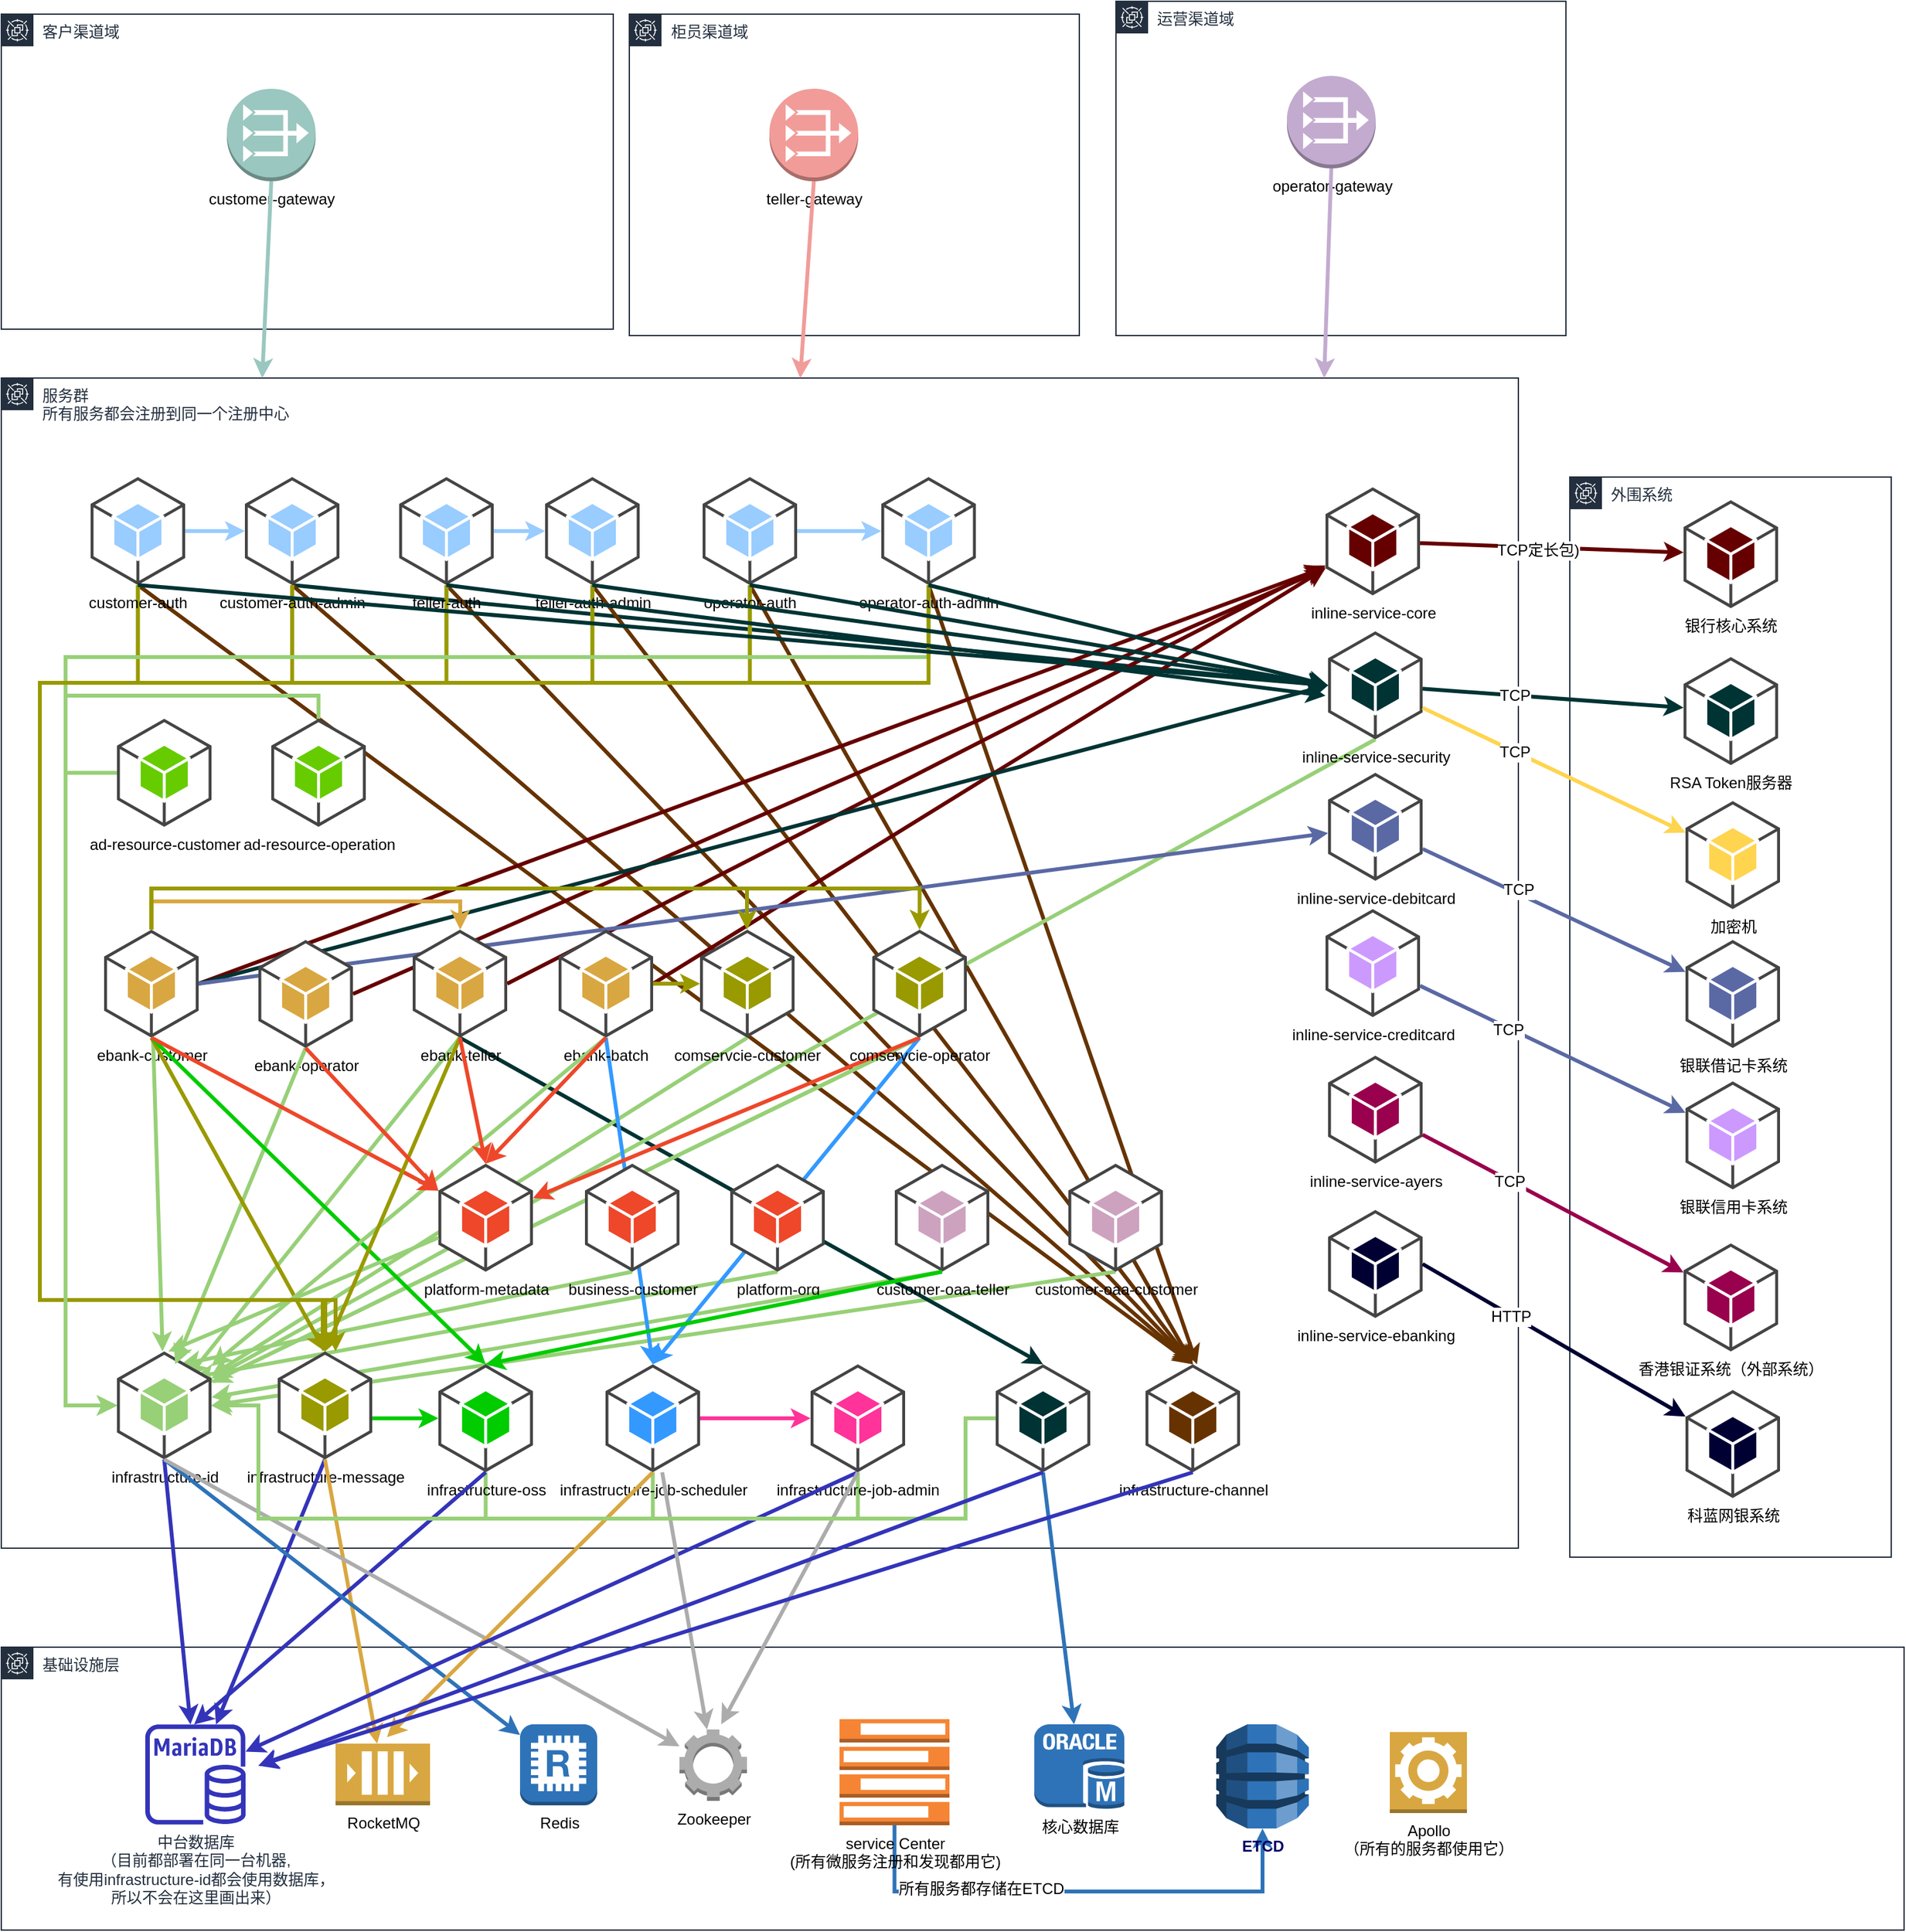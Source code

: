 <mxfile pages="1" version="11.2.8" type="github"><diagram id="AqmJEECFZTf4np2th6qj" name="第 1 页"><mxGraphModel dx="1394" dy="809" grid="1" gridSize="10" guides="1" tooltips="1" connect="1" arrows="1" fold="1" page="1" pageScale="1" pageWidth="2339" pageHeight="3300" math="0" shadow="0"><root><mxCell id="0"/><mxCell id="1" parent="0"/><mxCell id="bj_fJv5KiG18jCNTUg45-2" value="&lt;div&gt;服务群&lt;/div&gt;&lt;div&gt;所有服务都会注册到同一个注册中心&lt;br&gt;&lt;/div&gt;" style="outlineConnect=0;gradientColor=none;html=1;whiteSpace=wrap;fontSize=12;fontStyle=0;shape=mxgraph.aws4.group;grIcon=mxgraph.aws4.group_spot_fleet;strokeColor=#232F3E;fillColor=none;verticalAlign=top;align=left;spacingLeft=30;fontColor=#232F3E;dashed=0;" parent="1" vertex="1"><mxGeometry x="100" y="413" width="1180" height="910" as="geometry"/></mxCell><mxCell id="1_YBlU7ADoqOjdBOIchS-110" value="" style="endArrow=classic;html=1;strokeColor=#003333;strokeWidth=3;exitX=0.5;exitY=1;exitDx=0;exitDy=0;exitPerimeter=0;entryX=0;entryY=0.5;entryDx=0;entryDy=0;entryPerimeter=0;" edge="1" parent="1" source="1_YBlU7ADoqOjdBOIchS-53" target="bj_fJv5KiG18jCNTUg45-23"><mxGeometry width="50" height="50" relative="1" as="geometry"><mxPoint x="370" y="660" as="sourcePoint"/><mxPoint x="420" y="610" as="targetPoint"/></mxGeometry></mxCell><mxCell id="1_YBlU7ADoqOjdBOIchS-105" value="" style="endArrow=classic;html=1;strokeColor=#663300;strokeWidth=3;exitX=0.5;exitY=1;exitDx=0;exitDy=0;exitPerimeter=0;" edge="1" parent="1" source="1_YBlU7ADoqOjdBOIchS-59"><mxGeometry width="50" height="50" relative="1" as="geometry"><mxPoint x="702.75" y="634" as="sourcePoint"/><mxPoint x="1030" y="1180" as="targetPoint"/></mxGeometry></mxCell><mxCell id="1_YBlU7ADoqOjdBOIchS-104" value="" style="endArrow=classic;html=1;strokeColor=#663300;strokeWidth=3;entryX=0.5;entryY=0;entryDx=0;entryDy=0;entryPerimeter=0;exitX=0.5;exitY=1;exitDx=0;exitDy=0;exitPerimeter=0;" edge="1" parent="1" source="1_YBlU7ADoqOjdBOIchS-56" target="bj_fJv5KiG18jCNTUg45-102"><mxGeometry width="50" height="50" relative="1" as="geometry"><mxPoint x="580.25" y="634" as="sourcePoint"/><mxPoint x="1036.75" y="1190" as="targetPoint"/></mxGeometry></mxCell><mxCell id="1_YBlU7ADoqOjdBOIchS-103" value="" style="endArrow=classic;html=1;strokeColor=#663300;strokeWidth=3;entryX=0.5;entryY=0;entryDx=0;entryDy=0;entryPerimeter=0;exitX=0.5;exitY=1;exitDx=0;exitDy=0;exitPerimeter=0;" edge="1" parent="1" source="1_YBlU7ADoqOjdBOIchS-55" target="bj_fJv5KiG18jCNTUg45-102"><mxGeometry width="50" height="50" relative="1" as="geometry"><mxPoint x="466.75" y="634" as="sourcePoint"/><mxPoint x="1036.75" y="1190" as="targetPoint"/></mxGeometry></mxCell><mxCell id="1_YBlU7ADoqOjdBOIchS-102" value="" style="endArrow=classic;html=1;strokeColor=#663300;strokeWidth=3;entryX=0.5;entryY=0;entryDx=0;entryDy=0;entryPerimeter=0;exitX=0.5;exitY=1;exitDx=0;exitDy=0;exitPerimeter=0;" edge="1" parent="1" source="1_YBlU7ADoqOjdBOIchS-54" target="bj_fJv5KiG18jCNTUg45-102"><mxGeometry width="50" height="50" relative="1" as="geometry"><mxPoint x="346.75" y="634" as="sourcePoint"/><mxPoint x="1036.75" y="1190" as="targetPoint"/></mxGeometry></mxCell><mxCell id="1_YBlU7ADoqOjdBOIchS-101" value="" style="endArrow=classic;html=1;strokeColor=#663300;strokeWidth=3;exitX=0.5;exitY=1;exitDx=0;exitDy=0;exitPerimeter=0;entryX=0.5;entryY=0;entryDx=0;entryDy=0;entryPerimeter=0;" edge="1" parent="1" source="1_YBlU7ADoqOjdBOIchS-53" target="bj_fJv5KiG18jCNTUg45-102"><mxGeometry width="50" height="50" relative="1" as="geometry"><mxPoint x="226.75" y="634" as="sourcePoint"/><mxPoint x="1036.75" y="1190" as="targetPoint"/></mxGeometry></mxCell><mxCell id="1_YBlU7ADoqOjdBOIchS-100" value="" style="endArrow=classic;html=1;strokeColor=#663300;strokeWidth=3;exitX=0.5;exitY=1;exitDx=0;exitDy=0;exitPerimeter=0;entryX=0.5;entryY=0;entryDx=0;entryDy=0;entryPerimeter=0;" edge="1" parent="1" source="1_YBlU7ADoqOjdBOIchS-52" target="bj_fJv5KiG18jCNTUg45-102"><mxGeometry width="50" height="50" relative="1" as="geometry"><mxPoint x="260" y="700" as="sourcePoint"/><mxPoint x="310" y="650" as="targetPoint"/></mxGeometry></mxCell><mxCell id="1_YBlU7ADoqOjdBOIchS-84" value="" style="endArrow=classic;html=1;strokeColor=#97D077;strokeWidth=3;exitX=0.5;exitY=1;exitDx=0;exitDy=0;exitPerimeter=0;entryX=1;entryY=0.5;entryDx=0;entryDy=0;entryPerimeter=0;" edge="1" parent="1" source="1_YBlU7ADoqOjdBOIchS-22" target="bj_fJv5KiG18jCNTUg45-7"><mxGeometry width="50" height="50" relative="1" as="geometry"><mxPoint x="841.75" y="1118" as="sourcePoint"/><mxPoint x="273.5" y="1215.683" as="targetPoint"/></mxGeometry></mxCell><mxCell id="1_YBlU7ADoqOjdBOIchS-41" value="" style="endArrow=classic;html=1;strokeColor=#97D077;strokeWidth=3;exitX=0.5;exitY=1;exitDx=0;exitDy=0;exitPerimeter=0;" edge="1" parent="1" source="1_YBlU7ADoqOjdBOIchS-20" target="bj_fJv5KiG18jCNTUg45-7"><mxGeometry width="50" height="50" relative="1" as="geometry"><mxPoint x="383.75" y="774" as="sourcePoint"/><mxPoint x="486.75" y="1034" as="targetPoint"/></mxGeometry></mxCell><mxCell id="1_YBlU7ADoqOjdBOIchS-66" value="" style="endArrow=classic;html=1;strokeColor=#660000;strokeWidth=3;exitX=1;exitY=0.5;exitDx=0;exitDy=0;exitPerimeter=0;" edge="1" parent="1" source="bj_fJv5KiG18jCNTUg45-56"><mxGeometry width="50" height="50" relative="1" as="geometry"><mxPoint x="263.5" y="894" as="sourcePoint"/><mxPoint x="1130" y="560" as="targetPoint"/></mxGeometry></mxCell><mxCell id="1_YBlU7ADoqOjdBOIchS-79" value="" style="endArrow=classic;html=1;strokeColor=#660000;strokeWidth=3;exitX=1;exitY=0.5;exitDx=0;exitDy=0;exitPerimeter=0;entryX=0;entryY=0.75;entryDx=0;entryDy=0;entryPerimeter=0;" edge="1" parent="1" source="bj_fJv5KiG18jCNTUg45-65" target="bj_fJv5KiG18jCNTUg45-22"><mxGeometry width="50" height="50" relative="1" as="geometry"><mxPoint x="503.5" y="894" as="sourcePoint"/><mxPoint x="1140" y="568.778" as="targetPoint"/></mxGeometry></mxCell><mxCell id="1_YBlU7ADoqOjdBOIchS-78" value="" style="endArrow=classic;html=1;strokeColor=#003333;strokeWidth=3;exitX=0.5;exitY=1;exitDx=0;exitDy=0;exitPerimeter=0;entryX=0.5;entryY=0;entryDx=0;entryDy=0;entryPerimeter=0;" edge="1" parent="1" source="bj_fJv5KiG18jCNTUg45-64" target="bj_fJv5KiG18jCNTUg45-96"><mxGeometry width="50" height="50" relative="1" as="geometry"><mxPoint x="466.75" y="936" as="sourcePoint"/><mxPoint x="486.75" y="1034" as="targetPoint"/></mxGeometry></mxCell><mxCell id="1_YBlU7ADoqOjdBOIchS-76" value="" style="endArrow=classic;html=1;strokeColor=#660000;strokeWidth=3;exitX=1;exitY=0.5;exitDx=0;exitDy=0;exitPerimeter=0;entryX=0;entryY=0.75;entryDx=0;entryDy=0;entryPerimeter=0;" edge="1" parent="1" source="bj_fJv5KiG18jCNTUg45-63" target="bj_fJv5KiG18jCNTUg45-22"><mxGeometry width="50" height="50" relative="1" as="geometry"><mxPoint x="263.5" y="880.962" as="sourcePoint"/><mxPoint x="1140" y="570" as="targetPoint"/></mxGeometry></mxCell><mxCell id="1_YBlU7ADoqOjdBOIchS-73" value="" style="endArrow=classic;html=1;strokeColor=#660000;strokeWidth=3;exitX=1;exitY=0.5;exitDx=0;exitDy=0;exitPerimeter=0;" edge="1" parent="1" source="bj_fJv5KiG18jCNTUg45-64" target="bj_fJv5KiG18jCNTUg45-22"><mxGeometry width="50" height="50" relative="1" as="geometry"><mxPoint x="263.5" y="880.157" as="sourcePoint"/><mxPoint x="1140" y="550" as="targetPoint"/></mxGeometry></mxCell><mxCell id="1_YBlU7ADoqOjdBOIchS-71" value="" style="endArrow=classic;html=1;strokeColor=#003333;strokeWidth=3;exitX=1;exitY=0.5;exitDx=0;exitDy=0;exitPerimeter=0;entryX=0;entryY=0.5;entryDx=0;entryDy=0;entryPerimeter=0;" edge="1" parent="1" source="bj_fJv5KiG18jCNTUg45-56" target="bj_fJv5KiG18jCNTUg45-23"><mxGeometry width="50" height="50" relative="1" as="geometry"><mxPoint x="263.5" y="894" as="sourcePoint"/><mxPoint x="1142" y="776.899" as="targetPoint"/></mxGeometry></mxCell><mxCell id="1_YBlU7ADoqOjdBOIchS-68" value="" style="endArrow=classic;html=1;strokeColor=#97D077;strokeWidth=3;entryX=1;entryY=0.25;entryDx=0;entryDy=0;entryPerimeter=0;exitX=0.5;exitY=1;exitDx=0;exitDy=0;exitPerimeter=0;" edge="1" parent="1" source="bj_fJv5KiG18jCNTUg45-23" target="bj_fJv5KiG18jCNTUg45-7"><mxGeometry width="50" height="50" relative="1" as="geometry"><mxPoint x="1132" y="673.847" as="sourcePoint"/><mxPoint x="263.5" y="1190.153" as="targetPoint"/></mxGeometry></mxCell><mxCell id="1_YBlU7ADoqOjdBOIchS-9" value="" style="endArrow=classic;html=1;strokeColor=#97D077;strokeWidth=3;fillColor=#3333FF;exitX=0.5;exitY=1;exitDx=0;exitDy=0;exitPerimeter=0;" edge="1" parent="1" source="bj_fJv5KiG18jCNTUg45-110"><mxGeometry width="50" height="50" relative="1" as="geometry"><mxPoint x="680.25" y="1118" as="sourcePoint"/><mxPoint x="250" y="1190" as="targetPoint"/></mxGeometry></mxCell><mxCell id="bj_fJv5KiG18jCNTUg45-97" value="" style="endArrow=classic;html=1;strokeColor=#97D077;strokeWidth=3;fillColor=#3333FF;exitX=0.5;exitY=1;exitDx=0;exitDy=0;exitPerimeter=0;" parent="1" source="bj_fJv5KiG18jCNTUg45-92" edge="1"><mxGeometry width="50" height="50" relative="1" as="geometry"><mxPoint x="513.5" y="1088.319" as="sourcePoint"/><mxPoint x="240" y="1180" as="targetPoint"/></mxGeometry></mxCell><mxCell id="1_YBlU7ADoqOjdBOIchS-48" value="" style="endArrow=classic;html=1;strokeColor=#5A69A4;strokeWidth=3;exitX=1;exitY=0.5;exitDx=0;exitDy=0;exitPerimeter=0;" edge="1" parent="1" source="bj_fJv5KiG18jCNTUg45-56" target="bj_fJv5KiG18jCNTUg45-111"><mxGeometry width="50" height="50" relative="1" as="geometry"><mxPoint x="230" y="890" as="sourcePoint"/><mxPoint x="280" y="840" as="targetPoint"/></mxGeometry></mxCell><mxCell id="1_YBlU7ADoqOjdBOIchS-45" value="" style="endArrow=classic;html=1;strokeColor=#97D077;strokeWidth=3;exitX=0.5;exitY=1;exitDx=0;exitDy=0;exitPerimeter=0;" edge="1" parent="1" source="1_YBlU7ADoqOjdBOIchS-2" target="bj_fJv5KiG18jCNTUg45-7"><mxGeometry width="50" height="50" relative="1" as="geometry"><mxPoint x="1000" y="760" as="sourcePoint"/><mxPoint x="1050" y="710" as="targetPoint"/></mxGeometry></mxCell><mxCell id="1_YBlU7ADoqOjdBOIchS-43" value="" style="endArrow=classic;html=1;strokeColor=#97D077;strokeWidth=3;exitX=0.5;exitY=1;exitDx=0;exitDy=0;exitPerimeter=0;" edge="1" parent="1" source="1_YBlU7ADoqOjdBOIchS-2" target="bj_fJv5KiG18jCNTUg45-7"><mxGeometry width="50" height="50" relative="1" as="geometry"><mxPoint x="810" y="1060" as="sourcePoint"/><mxPoint x="860" y="1010" as="targetPoint"/></mxGeometry></mxCell><mxCell id="1_YBlU7ADoqOjdBOIchS-42" value="" style="endArrow=classic;html=1;strokeColor=#97D077;strokeWidth=3;exitX=0.5;exitY=1;exitDx=0;exitDy=0;exitPerimeter=0;" edge="1" parent="1" source="1_YBlU7ADoqOjdBOIchS-1" target="bj_fJv5KiG18jCNTUg45-7"><mxGeometry width="50" height="50" relative="1" as="geometry"><mxPoint x="690" y="1030" as="sourcePoint"/><mxPoint x="740" y="980" as="targetPoint"/></mxGeometry></mxCell><mxCell id="1_YBlU7ADoqOjdBOIchS-3" value="" style="endArrow=classic;html=1;strokeWidth=3;strokeColor=#3399FF;exitX=0.5;exitY=1;exitDx=0;exitDy=0;exitPerimeter=0;entryX=0.5;entryY=0;entryDx=0;entryDy=0;entryPerimeter=0;" edge="1" parent="1" source="1_YBlU7ADoqOjdBOIchS-2" target="bj_fJv5KiG18jCNTUg45-10"><mxGeometry width="50" height="50" relative="1" as="geometry"><mxPoint x="670" y="980" as="sourcePoint"/><mxPoint x="650" y="1180" as="targetPoint"/></mxGeometry></mxCell><mxCell id="bj_fJv5KiG18jCNTUg45-85" value="" style="endArrow=classic;html=1;strokeColor=#3399FF;strokeWidth=3;fillColor=#3333FF;exitX=0.5;exitY=1;exitDx=0;exitDy=0;exitPerimeter=0;entryX=0.5;entryY=0;entryDx=0;entryDy=0;entryPerimeter=0;" parent="1" source="bj_fJv5KiG18jCNTUg45-65" target="bj_fJv5KiG18jCNTUg45-10" edge="1"><mxGeometry width="50" height="50" relative="1" as="geometry"><mxPoint x="690" y="1080" as="sourcePoint"/><mxPoint x="700.805" y="1420" as="targetPoint"/></mxGeometry></mxCell><mxCell id="bj_fJv5KiG18jCNTUg45-79" value="运营渠道域" style="outlineConnect=0;gradientColor=none;html=1;whiteSpace=wrap;fontSize=12;fontStyle=0;shape=mxgraph.aws4.group;grIcon=mxgraph.aws4.group_spot_fleet;strokeColor=#232F3E;fillColor=none;verticalAlign=top;align=left;spacingLeft=30;fontColor=#232F3E;dashed=0;" parent="1" vertex="1"><mxGeometry x="967" y="120" width="350" height="260" as="geometry"/></mxCell><mxCell id="bj_fJv5KiG18jCNTUg45-78" value="柜员渠道域" style="outlineConnect=0;gradientColor=none;html=1;whiteSpace=wrap;fontSize=12;fontStyle=0;shape=mxgraph.aws4.group;grIcon=mxgraph.aws4.group_spot_fleet;strokeColor=#232F3E;fillColor=none;verticalAlign=top;align=left;spacingLeft=30;fontColor=#232F3E;dashed=0;" parent="1" vertex="1"><mxGeometry x="588.5" y="130" width="350" height="250" as="geometry"/></mxCell><mxCell id="bj_fJv5KiG18jCNTUg45-76" value="客户渠道域" style="outlineConnect=0;gradientColor=none;html=1;whiteSpace=wrap;fontSize=12;fontStyle=0;shape=mxgraph.aws4.group;grIcon=mxgraph.aws4.group_spot_fleet;strokeColor=#232F3E;fillColor=none;verticalAlign=top;align=left;spacingLeft=30;fontColor=#232F3E;dashed=0;" parent="1" vertex="1"><mxGeometry x="100" y="130" width="476" height="245" as="geometry"/></mxCell><mxCell id="bj_fJv5KiG18jCNTUg45-73" value="" style="endArrow=classic;html=1;strokeColor=#97D077;strokeWidth=3;fillColor=#3333FF;exitX=0.5;exitY=1;exitDx=0;exitDy=0;exitPerimeter=0;" parent="1" source="bj_fJv5KiG18jCNTUg45-64" edge="1"><mxGeometry width="50" height="50" relative="1" as="geometry"><mxPoint x="238.219" y="988" as="sourcePoint"/><mxPoint x="245.281" y="1190" as="targetPoint"/></mxGeometry></mxCell><mxCell id="bj_fJv5KiG18jCNTUg45-4" value="基础设施层" style="outlineConnect=0;gradientColor=none;html=1;whiteSpace=wrap;fontSize=12;fontStyle=0;shape=mxgraph.aws4.group;grIcon=mxgraph.aws4.group_spot_fleet;strokeColor=#232F3E;fillColor=none;verticalAlign=top;align=left;spacingLeft=30;fontColor=#232F3E;dashed=0;" parent="1" vertex="1"><mxGeometry x="100" y="1400" width="1480" height="220" as="geometry"/></mxCell><mxCell id="bj_fJv5KiG18jCNTUg45-6" value="&lt;div&gt;中台数据库&lt;/div&gt;&lt;div&gt;（目前都部署在同一台机器,&lt;/div&gt;&lt;div&gt;有使用infrastructure-id都会使用数据库，&lt;/div&gt;&lt;div&gt;所以不会在这里画出来）&lt;br&gt;&lt;/div&gt;" style="outlineConnect=0;fontColor=#232F3E;gradientColor=none;fillColor=#3334B9;strokeColor=none;dashed=0;verticalLabelPosition=bottom;verticalAlign=top;align=center;html=1;fontSize=12;fontStyle=0;aspect=fixed;pointerEvents=1;shape=mxgraph.aws4.rds_mariadb_instance;" parent="1" vertex="1"><mxGeometry x="212" y="1460" width="78" height="78" as="geometry"/></mxCell><mxCell id="bj_fJv5KiG18jCNTUg45-7" value="infrastructure-id" style="outlineConnect=0;dashed=0;verticalLabelPosition=bottom;verticalAlign=top;align=center;html=1;shape=mxgraph.aws3.android;fillColor=#97D077;gradientColor=none;strokeColor=#CCE5FF;" parent="1" vertex="1"><mxGeometry x="190" y="1170" width="73.5" height="84" as="geometry"/></mxCell><mxCell id="bj_fJv5KiG18jCNTUg45-87" style="edgeStyle=orthogonalEdgeStyle;rounded=0;orthogonalLoop=1;jettySize=auto;html=1;entryX=0;entryY=0.5;entryDx=0;entryDy=0;entryPerimeter=0;strokeColor=#00CC00;strokeWidth=3;fillColor=#3333FF;" parent="1" source="bj_fJv5KiG18jCNTUg45-8" target="bj_fJv5KiG18jCNTUg45-9" edge="1"><mxGeometry relative="1" as="geometry"><Array as="points"><mxPoint x="400" y="1222"/><mxPoint x="400" y="1222"/></Array></mxGeometry></mxCell><mxCell id="bj_fJv5KiG18jCNTUg45-8" value="infrastructure-message" style="outlineConnect=0;dashed=0;verticalLabelPosition=bottom;verticalAlign=top;align=center;html=1;shape=mxgraph.aws3.android;fillColor=#999900;gradientColor=none;strokeColor=#CCE5FF;" parent="1" vertex="1"><mxGeometry x="315" y="1170" width="73.5" height="84" as="geometry"/></mxCell><mxCell id="bj_fJv5KiG18jCNTUg45-88" style="edgeStyle=orthogonalEdgeStyle;rounded=0;orthogonalLoop=1;jettySize=auto;html=1;strokeColor=#97D077;strokeWidth=3;fillColor=#3333FF;" parent="1" source="bj_fJv5KiG18jCNTUg45-9" target="bj_fJv5KiG18jCNTUg45-7" edge="1"><mxGeometry relative="1" as="geometry"><Array as="points"><mxPoint x="477" y="1300"/><mxPoint x="300" y="1300"/><mxPoint x="300" y="1212"/></Array></mxGeometry></mxCell><mxCell id="bj_fJv5KiG18jCNTUg45-9" value="infrastructure-oss" style="outlineConnect=0;dashed=0;verticalLabelPosition=bottom;verticalAlign=top;align=center;html=1;shape=mxgraph.aws3.android;fillColor=#00CC00;gradientColor=none;strokeColor=#CCE5FF;" parent="1" vertex="1"><mxGeometry x="440" y="1180" width="73.5" height="84" as="geometry"/></mxCell><mxCell id="bj_fJv5KiG18jCNTUg45-93" style="edgeStyle=orthogonalEdgeStyle;rounded=0;orthogonalLoop=1;jettySize=auto;html=1;strokeColor=#97D077;strokeWidth=3;fillColor=#3333FF;exitX=0.5;exitY=1;exitDx=0;exitDy=0;exitPerimeter=0;" parent="1" source="bj_fJv5KiG18jCNTUg45-10" target="bj_fJv5KiG18jCNTUg45-7" edge="1"><mxGeometry relative="1" as="geometry"><Array as="points"><mxPoint x="607" y="1300"/><mxPoint x="300" y="1300"/><mxPoint x="300" y="1212"/></Array></mxGeometry></mxCell><mxCell id="bj_fJv5KiG18jCNTUg45-95" style="edgeStyle=orthogonalEdgeStyle;rounded=0;orthogonalLoop=1;jettySize=auto;html=1;strokeColor=#FF3399;strokeWidth=3;fillColor=#3333FF;" parent="1" source="bj_fJv5KiG18jCNTUg45-10" target="bj_fJv5KiG18jCNTUg45-12" edge="1"><mxGeometry relative="1" as="geometry"/></mxCell><mxCell id="bj_fJv5KiG18jCNTUg45-10" value="infrastructure-job-scheduler" style="outlineConnect=0;dashed=0;verticalLabelPosition=bottom;verticalAlign=top;align=center;html=1;shape=mxgraph.aws3.android;fillColor=#3399FF;gradientColor=none;strokeColor=#CCE5FF;" parent="1" vertex="1"><mxGeometry x="570" y="1180" width="73.5" height="84" as="geometry"/></mxCell><mxCell id="bj_fJv5KiG18jCNTUg45-94" style="edgeStyle=orthogonalEdgeStyle;rounded=0;orthogonalLoop=1;jettySize=auto;html=1;strokeColor=#97D077;strokeWidth=3;fillColor=#3333FF;" parent="1" source="bj_fJv5KiG18jCNTUg45-12" target="bj_fJv5KiG18jCNTUg45-7" edge="1"><mxGeometry relative="1" as="geometry"><Array as="points"><mxPoint x="766" y="1300"/><mxPoint x="300" y="1300"/><mxPoint x="300" y="1212"/></Array></mxGeometry></mxCell><mxCell id="bj_fJv5KiG18jCNTUg45-12" value="infrastructure-job-admin" style="outlineConnect=0;dashed=0;verticalLabelPosition=bottom;verticalAlign=top;align=center;html=1;shape=mxgraph.aws3.android;fillColor=#FF3399;gradientColor=none;strokeColor=#CCE5FF;" parent="1" vertex="1"><mxGeometry x="729.5" y="1180" width="73.5" height="84" as="geometry"/></mxCell><mxCell id="bj_fJv5KiG18jCNTUg45-13" value="&lt;div&gt;customer-gateway&lt;/div&gt;" style="outlineConnect=0;dashed=0;verticalLabelPosition=bottom;verticalAlign=top;align=center;html=1;shape=mxgraph.aws3.vpc_nat_gateway;fillColor=#9AC7BF;gradientColor=none;strokeColor=#CCE5FF;" parent="1" vertex="1"><mxGeometry x="275.5" y="188" width="69" height="72" as="geometry"/></mxCell><mxCell id="bj_fJv5KiG18jCNTUg45-15" value="&lt;div&gt;teller-gateway&lt;/div&gt;" style="outlineConnect=0;dashed=0;verticalLabelPosition=bottom;verticalAlign=top;align=center;html=1;shape=mxgraph.aws3.vpc_nat_gateway;fillColor=#F19C99;gradientColor=none;strokeColor=#CCE5FF;" parent="1" vertex="1"><mxGeometry x="697.5" y="188" width="69" height="72" as="geometry"/></mxCell><mxCell id="bj_fJv5KiG18jCNTUg45-16" value="&lt;div&gt;operator-gateway&lt;/div&gt;" style="outlineConnect=0;dashed=0;verticalLabelPosition=bottom;verticalAlign=top;align=center;html=1;shape=mxgraph.aws3.vpc_nat_gateway;fillColor=#C3ABD0;gradientColor=none;strokeColor=#CCE5FF;" parent="1" vertex="1"><mxGeometry x="1100" y="178" width="69" height="72" as="geometry"/></mxCell><mxCell id="bj_fJv5KiG18jCNTUg45-22" value="inline-service-core" style="outlineConnect=0;dashed=0;verticalLabelPosition=bottom;verticalAlign=top;align=center;html=1;shape=mxgraph.aws3.android;fillColor=#660000;gradientColor=none;strokeColor=#CCE5FF;" parent="1" vertex="1"><mxGeometry x="1130" y="498" width="73.5" height="84" as="geometry"/></mxCell><mxCell id="bj_fJv5KiG18jCNTUg45-23" value="inline-service-security" style="outlineConnect=0;dashed=0;verticalLabelPosition=bottom;verticalAlign=top;align=center;html=1;shape=mxgraph.aws3.android;fillColor=#003333;gradientColor=none;strokeColor=#CCE5FF;" parent="1" vertex="1"><mxGeometry x="1132" y="610" width="73.5" height="84" as="geometry"/></mxCell><mxCell id="bj_fJv5KiG18jCNTUg45-24" value="外围系统" style="outlineConnect=0;gradientColor=none;html=1;whiteSpace=wrap;fontSize=12;fontStyle=0;shape=mxgraph.aws4.group;grIcon=mxgraph.aws4.group_spot_fleet;strokeColor=#232F3E;fillColor=none;verticalAlign=top;align=left;spacingLeft=30;fontColor=#232F3E;dashed=0;" parent="1" vertex="1"><mxGeometry x="1320" y="490" width="250" height="840" as="geometry"/></mxCell><mxCell id="bj_fJv5KiG18jCNTUg45-25" value="银行核心系统" style="outlineConnect=0;dashed=0;verticalLabelPosition=bottom;verticalAlign=top;align=center;html=1;shape=mxgraph.aws3.android;fillColor=#660000;gradientColor=none;strokeColor=#CCE5FF;" parent="1" vertex="1"><mxGeometry x="1408.5" y="508" width="73.5" height="84" as="geometry"/></mxCell><mxCell id="bj_fJv5KiG18jCNTUg45-29" value="加密机" style="outlineConnect=0;dashed=0;verticalLabelPosition=bottom;verticalAlign=top;align=center;html=1;shape=mxgraph.aws3.android;fillColor=#FFD44F;gradientColor=none;strokeColor=#CCE5FF;" parent="1" vertex="1"><mxGeometry x="1410" y="742" width="73.5" height="84" as="geometry"/></mxCell><mxCell id="bj_fJv5KiG18jCNTUg45-31" value="RocketMQ" style="outlineConnect=0;dashed=0;verticalLabelPosition=bottom;verticalAlign=top;align=center;html=1;shape=mxgraph.aws3.queue;fillColor=#D9A741;gradientColor=none;strokeColor=#CCE5FF;" parent="1" vertex="1"><mxGeometry x="360" y="1475" width="73.5" height="48" as="geometry"/></mxCell><mxCell id="bj_fJv5KiG18jCNTUg45-42" value="" style="endArrow=classic;html=1;exitX=0.5;exitY=1;exitDx=0;exitDy=0;exitPerimeter=0;strokeWidth=3;fillColor=#0050ef;strokeColor=#3334B9;" parent="1" source="bj_fJv5KiG18jCNTUg45-8" target="bj_fJv5KiG18jCNTUg45-6" edge="1"><mxGeometry width="50" height="50" relative="1" as="geometry"><mxPoint x="130" y="1740" as="sourcePoint"/><mxPoint x="180" y="1820" as="targetPoint"/></mxGeometry></mxCell><mxCell id="bj_fJv5KiG18jCNTUg45-43" value="" style="endArrow=classic;html=1;exitX=0.5;exitY=1;exitDx=0;exitDy=0;exitPerimeter=0;strokeWidth=3;fillColor=#f0a30a;strokeColor=#D9A741;" parent="1" source="bj_fJv5KiG18jCNTUg45-8" target="bj_fJv5KiG18jCNTUg45-31" edge="1"><mxGeometry width="50" height="50" relative="1" as="geometry"><mxPoint x="274.5" y="1280" as="sourcePoint"/><mxPoint x="344.5" y="1350" as="targetPoint"/></mxGeometry></mxCell><mxCell id="bj_fJv5KiG18jCNTUg45-45" value="" style="endArrow=classic;html=1;exitX=0.5;exitY=1;exitDx=0;exitDy=0;exitPerimeter=0;fillColor=#0050ef;strokeColor=#3334B9;strokeWidth=3;" parent="1" source="bj_fJv5KiG18jCNTUg45-7" target="bj_fJv5KiG18jCNTUg45-6" edge="1"><mxGeometry width="50" height="50" relative="1" as="geometry"><mxPoint x="210" y="1310" as="sourcePoint"/><mxPoint x="260" y="1260" as="targetPoint"/></mxGeometry></mxCell><mxCell id="bj_fJv5KiG18jCNTUg45-46" value="" style="endArrow=classic;html=1;exitX=0.5;exitY=1;exitDx=0;exitDy=0;exitPerimeter=0;entryX=0.487;entryY=0;entryDx=0;entryDy=0;entryPerimeter=0;fillColor=#0050ef;strokeColor=#3334B9;strokeWidth=3;" parent="1" source="bj_fJv5KiG18jCNTUg45-9" target="bj_fJv5KiG18jCNTUg45-6" edge="1"><mxGeometry width="50" height="50" relative="1" as="geometry"><mxPoint x="130" y="1690" as="sourcePoint"/><mxPoint x="180" y="1640" as="targetPoint"/></mxGeometry></mxCell><mxCell id="bj_fJv5KiG18jCNTUg45-49" value="Redis" style="outlineConnect=0;dashed=0;verticalLabelPosition=bottom;verticalAlign=top;align=center;html=1;shape=mxgraph.aws3.redis;fillColor=#2E73B8;gradientColor=none;strokeColor=#CCE5FF;" parent="1" vertex="1"><mxGeometry x="503.5" y="1460" width="60" height="63" as="geometry"/></mxCell><mxCell id="bj_fJv5KiG18jCNTUg45-50" value="Zookeeper" style="outlineConnect=0;dashed=0;verticalLabelPosition=bottom;verticalAlign=top;align=center;html=1;shape=mxgraph.aws3.human_intelligence_tasks_hit;fillColor=#ACACAC;gradientColor=none;strokeColor=#CCE5FF;" parent="1" vertex="1"><mxGeometry x="627.5" y="1464" width="52.5" height="55.5" as="geometry"/></mxCell><mxCell id="bj_fJv5KiG18jCNTUg45-51" value="银联借记卡系统" style="outlineConnect=0;dashed=0;verticalLabelPosition=bottom;verticalAlign=top;align=center;html=1;shape=mxgraph.aws3.android;fillColor=#5A69A4;gradientColor=none;strokeColor=#CCE5FF;" parent="1" vertex="1"><mxGeometry x="1410" y="850" width="73.5" height="84" as="geometry"/></mxCell><mxCell id="bj_fJv5KiG18jCNTUg45-52" value="" style="endArrow=classic;html=1;strokeWidth=3;fillColor=#3333FF;exitX=0.5;exitY=1;exitDx=0;exitDy=0;exitPerimeter=0;strokeColor=#2E73B8;" parent="1" source="bj_fJv5KiG18jCNTUg45-7" target="bj_fJv5KiG18jCNTUg45-49" edge="1"><mxGeometry width="50" height="50" relative="1" as="geometry"><mxPoint x="360" y="1310" as="sourcePoint"/><mxPoint x="420" y="1360" as="targetPoint"/></mxGeometry></mxCell><mxCell id="bj_fJv5KiG18jCNTUg45-54" value="" style="endArrow=classic;html=1;strokeColor=#ACACAC;strokeWidth=3;fillColor=#3333FF;exitX=0.5;exitY=1;exitDx=0;exitDy=0;exitPerimeter=0;" parent="1" source="bj_fJv5KiG18jCNTUg45-7" target="bj_fJv5KiG18jCNTUg45-50" edge="1"><mxGeometry width="50" height="50" relative="1" as="geometry"><mxPoint x="230" y="1280" as="sourcePoint"/><mxPoint x="280" y="1230" as="targetPoint"/></mxGeometry></mxCell><mxCell id="1_YBlU7ADoqOjdBOIchS-47" style="edgeStyle=orthogonalEdgeStyle;rounded=0;orthogonalLoop=1;jettySize=auto;html=1;strokeColor=#D9A741;strokeWidth=3;exitX=0.5;exitY=0;exitDx=0;exitDy=0;exitPerimeter=0;" edge="1" parent="1" source="bj_fJv5KiG18jCNTUg45-56" target="bj_fJv5KiG18jCNTUg45-64"><mxGeometry relative="1" as="geometry"><Array as="points"><mxPoint x="217" y="820"/><mxPoint x="457" y="820"/></Array></mxGeometry></mxCell><mxCell id="1_YBlU7ADoqOjdBOIchS-49" style="edgeStyle=orthogonalEdgeStyle;rounded=0;orthogonalLoop=1;jettySize=auto;html=1;entryX=0.5;entryY=0;entryDx=0;entryDy=0;entryPerimeter=0;strokeColor=#999900;strokeWidth=3;" edge="1" parent="1" source="bj_fJv5KiG18jCNTUg45-56" target="1_YBlU7ADoqOjdBOIchS-2"><mxGeometry relative="1" as="geometry"><Array as="points"><mxPoint x="217" y="810"/><mxPoint x="814" y="810"/></Array></mxGeometry></mxCell><mxCell id="1_YBlU7ADoqOjdBOIchS-50" style="edgeStyle=orthogonalEdgeStyle;rounded=0;orthogonalLoop=1;jettySize=auto;html=1;strokeColor=#999900;strokeWidth=3;" edge="1" parent="1" source="bj_fJv5KiG18jCNTUg45-56" target="1_YBlU7ADoqOjdBOIchS-1"><mxGeometry relative="1" as="geometry"><Array as="points"><mxPoint x="217" y="810"/><mxPoint x="680" y="810"/></Array></mxGeometry></mxCell><mxCell id="bj_fJv5KiG18jCNTUg45-56" value="ebank-customer" style="outlineConnect=0;dashed=0;verticalLabelPosition=bottom;verticalAlign=top;align=center;html=1;shape=mxgraph.aws3.android;fillColor=#D9A741;strokeColor=#d79b00;" parent="1" vertex="1"><mxGeometry x="180" y="842" width="73.5" height="84" as="geometry"/></mxCell><mxCell id="bj_fJv5KiG18jCNTUg45-104" style="edgeStyle=orthogonalEdgeStyle;rounded=0;orthogonalLoop=1;jettySize=auto;html=1;strokeColor=#2E73B8;strokeWidth=3;fillColor=#3333FF;" parent="1" source="bj_fJv5KiG18jCNTUg45-58" target="bj_fJv5KiG18jCNTUg45-103" edge="1"><mxGeometry relative="1" as="geometry"><Array as="points"><mxPoint x="795" y="1590"/><mxPoint x="1081" y="1590"/></Array></mxGeometry></mxCell><mxCell id="bj_fJv5KiG18jCNTUg45-109" value="所有服务都存储在ETCD" style="text;html=1;resizable=0;points=[];align=center;verticalAlign=middle;labelBackgroundColor=#ffffff;" parent="bj_fJv5KiG18jCNTUg45-104" vertex="1" connectable="0"><mxGeometry x="-0.387" y="2" relative="1" as="geometry"><mxPoint as="offset"/></mxGeometry></mxCell><mxCell id="bj_fJv5KiG18jCNTUg45-58" value="&lt;div&gt;service Center&lt;/div&gt;&lt;div&gt;(所有微服务注册和发现都用它)&lt;br&gt;&lt;/div&gt;" style="outlineConnect=0;dashed=0;verticalLabelPosition=bottom;verticalAlign=top;align=center;html=1;shape=mxgraph.aws3.forums;fillColor=#F58534;gradientColor=none;strokeColor=#CCE5FF;" parent="1" vertex="1"><mxGeometry x="752" y="1456" width="85.5" height="82.5" as="geometry"/></mxCell><mxCell id="bj_fJv5KiG18jCNTUg45-59" value="" style="endArrow=classic;html=1;strokeWidth=3;fillColor=#f0a30a;strokeColor=#D9A741;exitX=0.5;exitY=1;exitDx=0;exitDy=0;exitPerimeter=0;" parent="1" source="bj_fJv5KiG18jCNTUg45-10" edge="1"><mxGeometry width="50" height="50" relative="1" as="geometry"><mxPoint x="361.75" y="1264" as="sourcePoint"/><mxPoint x="400" y="1470" as="targetPoint"/></mxGeometry></mxCell><mxCell id="bj_fJv5KiG18jCNTUg45-60" value="" style="endArrow=classic;html=1;exitX=0.5;exitY=1;exitDx=0;exitDy=0;exitPerimeter=0;fillColor=#0050ef;strokeColor=#3334B9;strokeWidth=3;" parent="1" source="bj_fJv5KiG18jCNTUg45-12" target="bj_fJv5KiG18jCNTUg45-6" edge="1"><mxGeometry width="50" height="50" relative="1" as="geometry"><mxPoint x="486.75" y="1274" as="sourcePoint"/><mxPoint x="259.986" y="1470" as="targetPoint"/></mxGeometry></mxCell><mxCell id="bj_fJv5KiG18jCNTUg45-61" value="" style="endArrow=classic;html=1;strokeColor=#ACACAC;strokeWidth=3;fillColor=#3333FF;fontStyle=1" parent="1" source="bj_fJv5KiG18jCNTUg45-10" target="bj_fJv5KiG18jCNTUg45-50" edge="1"><mxGeometry width="50" height="50" relative="1" as="geometry"><mxPoint x="236.75" y="1264" as="sourcePoint"/><mxPoint x="637.5" y="1487.134" as="targetPoint"/></mxGeometry></mxCell><mxCell id="bj_fJv5KiG18jCNTUg45-62" value="" style="endArrow=classic;html=1;strokeColor=#ACACAC;strokeWidth=3;fillColor=#3333FF;fontStyle=1;exitX=0.5;exitY=1;exitDx=0;exitDy=0;exitPerimeter=0;" parent="1" source="bj_fJv5KiG18jCNTUg45-12" edge="1"><mxGeometry width="50" height="50" relative="1" as="geometry"><mxPoint x="613.205" y="1274" as="sourcePoint"/><mxPoint x="660" y="1460" as="targetPoint"/></mxGeometry></mxCell><mxCell id="bj_fJv5KiG18jCNTUg45-63" value="ebank-operator" style="outlineConnect=0;dashed=0;verticalLabelPosition=bottom;verticalAlign=top;align=center;html=1;shape=mxgraph.aws3.android;fillColor=#D9A741;strokeColor=#d79b00;" parent="1" vertex="1"><mxGeometry x="300" y="850" width="73.5" height="84" as="geometry"/></mxCell><mxCell id="bj_fJv5KiG18jCNTUg45-64" value="ebank-teller" style="outlineConnect=0;dashed=0;verticalLabelPosition=bottom;verticalAlign=top;align=center;html=1;shape=mxgraph.aws3.android;fillColor=#D9A741;strokeColor=#d79b00;" parent="1" vertex="1"><mxGeometry x="420" y="842" width="73.5" height="84" as="geometry"/></mxCell><mxCell id="1_YBlU7ADoqOjdBOIchS-77" style="edgeStyle=orthogonalEdgeStyle;rounded=0;orthogonalLoop=1;jettySize=auto;html=1;strokeColor=#999900;strokeWidth=3;" edge="1" parent="1" source="bj_fJv5KiG18jCNTUg45-65" target="1_YBlU7ADoqOjdBOIchS-1"><mxGeometry relative="1" as="geometry"/></mxCell><mxCell id="bj_fJv5KiG18jCNTUg45-65" value="ebank-batch" style="outlineConnect=0;dashed=0;verticalLabelPosition=bottom;verticalAlign=top;align=center;html=1;shape=mxgraph.aws3.android;fillColor=#D9A741;strokeColor=#d79b00;" parent="1" vertex="1"><mxGeometry x="533.5" y="842" width="73.5" height="84" as="geometry"/></mxCell><mxCell id="bj_fJv5KiG18jCNTUg45-70" value="" style="endArrow=classic;html=1;strokeColor=#97D077;strokeWidth=3;fillColor=#3333FF;" parent="1" source="bj_fJv5KiG18jCNTUg45-56" target="bj_fJv5KiG18jCNTUg45-7" edge="1"><mxGeometry width="50" height="50" relative="1" as="geometry"><mxPoint x="220" y="1050" as="sourcePoint"/><mxPoint x="270" y="1000" as="targetPoint"/></mxGeometry></mxCell><mxCell id="bj_fJv5KiG18jCNTUg45-72" value="" style="endArrow=classic;html=1;strokeColor=#97D077;strokeWidth=3;fillColor=#3333FF;exitX=0.5;exitY=1;exitDx=0;exitDy=0;exitPerimeter=0;" parent="1" source="bj_fJv5KiG18jCNTUg45-63" edge="1"><mxGeometry width="50" height="50" relative="1" as="geometry"><mxPoint x="228.219" y="978" as="sourcePoint"/><mxPoint x="235.281" y="1180" as="targetPoint"/></mxGeometry></mxCell><mxCell id="bj_fJv5KiG18jCNTUg45-81" value="" style="endArrow=classic;html=1;strokeColor=#F19C99;strokeWidth=3;fillColor=#3333FF;exitX=0.5;exitY=1;exitDx=0;exitDy=0;exitPerimeter=0;" parent="1" source="bj_fJv5KiG18jCNTUg45-15" target="bj_fJv5KiG18jCNTUg45-2" edge="1"><mxGeometry width="50" height="50" relative="1" as="geometry"><mxPoint x="510" y="440" as="sourcePoint"/><mxPoint x="309.5" y="640" as="targetPoint"/></mxGeometry></mxCell><mxCell id="bj_fJv5KiG18jCNTUg45-86" value="" style="endArrow=classic;html=1;strokeColor=#999900;strokeWidth=3;fillColor=#3333FF;entryX=0.5;entryY=0;entryDx=0;entryDy=0;entryPerimeter=0;exitX=0.5;exitY=1;exitDx=0;exitDy=0;exitPerimeter=0;" parent="1" source="bj_fJv5KiG18jCNTUg45-56" target="bj_fJv5KiG18jCNTUg45-8" edge="1"><mxGeometry width="50" height="50" relative="1" as="geometry"><mxPoint x="228.219" y="978" as="sourcePoint"/><mxPoint x="235.281" y="1180" as="targetPoint"/></mxGeometry></mxCell><mxCell id="bj_fJv5KiG18jCNTUg45-89" value="" style="endArrow=classic;html=1;strokeColor=#00CC00;strokeWidth=3;fillColor=#3333FF;exitX=0.5;exitY=1;exitDx=0;exitDy=0;exitPerimeter=0;entryX=0.5;entryY=0;entryDx=0;entryDy=0;entryPerimeter=0;" parent="1" source="bj_fJv5KiG18jCNTUg45-56" target="bj_fJv5KiG18jCNTUg45-9" edge="1"><mxGeometry width="50" height="50" relative="1" as="geometry"><mxPoint x="226.75" y="978" as="sourcePoint"/><mxPoint x="361.75" y="1180" as="targetPoint"/></mxGeometry></mxCell><mxCell id="bj_fJv5KiG18jCNTUg45-11" value="platform-metadata" style="outlineConnect=0;dashed=0;verticalLabelPosition=bottom;verticalAlign=top;align=center;html=1;shape=mxgraph.aws3.android;fillColor=#EE472A;gradientColor=none;strokeColor=#CCE5FF;" parent="1" vertex="1"><mxGeometry x="440" y="1024" width="73.5" height="84" as="geometry"/></mxCell><mxCell id="bj_fJv5KiG18jCNTUg45-91" value="" style="endArrow=classic;html=1;strokeColor=#97D077;strokeWidth=3;fillColor=#3333FF;" parent="1" source="bj_fJv5KiG18jCNTUg45-11" edge="1"><mxGeometry width="50" height="50" relative="1" as="geometry"><mxPoint x="670" y="1120" as="sourcePoint"/><mxPoint x="230" y="1170" as="targetPoint"/></mxGeometry></mxCell><mxCell id="bj_fJv5KiG18jCNTUg45-92" value="business-customer" style="outlineConnect=0;dashed=0;verticalLabelPosition=bottom;verticalAlign=top;align=center;html=1;shape=mxgraph.aws3.android;fillColor=#EE472A;gradientColor=none;strokeColor=#CCE5FF;" parent="1" vertex="1"><mxGeometry x="554" y="1024" width="73.5" height="84" as="geometry"/></mxCell><mxCell id="bj_fJv5KiG18jCNTUg45-98" style="edgeStyle=orthogonalEdgeStyle;rounded=0;orthogonalLoop=1;jettySize=auto;html=1;strokeColor=#97D077;strokeWidth=3;fillColor=#3333FF;" parent="1" source="bj_fJv5KiG18jCNTUg45-96" target="bj_fJv5KiG18jCNTUg45-7" edge="1"><mxGeometry relative="1" as="geometry"><Array as="points"><mxPoint x="850" y="1222"/><mxPoint x="850" y="1300"/><mxPoint x="300" y="1300"/><mxPoint x="300" y="1212"/></Array></mxGeometry></mxCell><mxCell id="bj_fJv5KiG18jCNTUg45-96" value="wlbank-event-sync" style="outlineConnect=0;dashed=0;verticalLabelPosition=bottom;verticalAlign=top;align=center;html=1;shape=mxgraph.aws3.android;fillColor=#003333;strokeColor=#B20000;fontColor=#ffffff;" parent="1" vertex="1"><mxGeometry x="873.5" y="1180" width="73.5" height="84" as="geometry"/></mxCell><mxCell id="bj_fJv5KiG18jCNTUg45-99" value="核心数据库" style="outlineConnect=0;dashed=0;verticalLabelPosition=bottom;verticalAlign=top;align=center;html=1;shape=mxgraph.aws3.oracle_db_instance;fillColor=#2E73B8;gradientColor=none;strokeColor=#CCE5FF;" parent="1" vertex="1"><mxGeometry x="903.5" y="1460" width="70" height="66" as="geometry"/></mxCell><mxCell id="bj_fJv5KiG18jCNTUg45-100" value="" style="endArrow=classic;html=1;strokeWidth=3;fillColor=#3333FF;strokeColor=#2E73B8;exitX=0.5;exitY=1;exitDx=0;exitDy=0;exitPerimeter=0;" parent="1" source="bj_fJv5KiG18jCNTUg45-96" target="bj_fJv5KiG18jCNTUg45-99" edge="1"><mxGeometry width="50" height="50" relative="1" as="geometry"><mxPoint x="236.75" y="1264" as="sourcePoint"/><mxPoint x="513.5" y="1478.273" as="targetPoint"/></mxGeometry></mxCell><mxCell id="bj_fJv5KiG18jCNTUg45-102" value="infrastructure-channel" style="outlineConnect=0;dashed=0;verticalLabelPosition=bottom;verticalAlign=top;align=center;html=1;shape=mxgraph.aws3.android;fillColor=#663300;gradientColor=none;strokeColor=#CCE5FF;" parent="1" vertex="1"><mxGeometry x="990" y="1180" width="73.5" height="84" as="geometry"/></mxCell><mxCell id="bj_fJv5KiG18jCNTUg45-103" value="&lt;div&gt;&lt;font color=&quot;#000066&quot;&gt;&lt;b&gt;ETCD&lt;/b&gt;&lt;/font&gt;&lt;/div&gt;&lt;div&gt;&lt;font color=&quot;#000066&quot;&gt;&lt;b&gt;&lt;br&gt;&lt;/b&gt;&lt;/font&gt;&lt;/div&gt;" style="outlineConnect=0;dashed=0;verticalLabelPosition=bottom;verticalAlign=top;align=center;html=1;shape=mxgraph.aws3.dynamo_db;fillColor=#2E73B8;gradientColor=none;strokeColor=#CCE5FF;" parent="1" vertex="1"><mxGeometry x="1045" y="1460" width="72" height="81" as="geometry"/></mxCell><mxCell id="bj_fJv5KiG18jCNTUg45-110" value="platform-org" style="outlineConnect=0;dashed=0;verticalLabelPosition=bottom;verticalAlign=top;align=center;html=1;shape=mxgraph.aws3.android;fillColor=#EE472A;gradientColor=none;strokeColor=#CCE5FF;" parent="1" vertex="1"><mxGeometry x="667" y="1024" width="73.5" height="84" as="geometry"/></mxCell><mxCell id="bj_fJv5KiG18jCNTUg45-111" value="inline-service-debitcard" style="outlineConnect=0;dashed=0;verticalLabelPosition=bottom;verticalAlign=top;align=center;html=1;shape=mxgraph.aws3.android;fillColor=#5A69A4;gradientColor=none;strokeColor=#CCE5FF;" parent="1" vertex="1"><mxGeometry x="1132" y="720" width="73.5" height="84" as="geometry"/></mxCell><mxCell id="bj_fJv5KiG18jCNTUg45-114" value="" style="endArrow=classic;html=1;strokeColor=#660000;strokeWidth=3;fillColor=#3333FF;" parent="1" source="bj_fJv5KiG18jCNTUg45-22" target="bj_fJv5KiG18jCNTUg45-25" edge="1"><mxGeometry width="50" height="50" relative="1" as="geometry"><mxPoint x="1190" y="870" as="sourcePoint"/><mxPoint x="1240" y="820" as="targetPoint"/></mxGeometry></mxCell><mxCell id="bj_fJv5KiG18jCNTUg45-115" value="TCP定长包)" style="text;html=1;resizable=0;points=[];align=center;verticalAlign=middle;labelBackgroundColor=#ffffff;" parent="bj_fJv5KiG18jCNTUg45-114" vertex="1" connectable="0"><mxGeometry x="-0.113" y="-2" relative="1" as="geometry"><mxPoint as="offset"/></mxGeometry></mxCell><mxCell id="bj_fJv5KiG18jCNTUg45-116" value="" style="endArrow=classic;html=1;strokeColor=#FFD44F;strokeWidth=3;fillColor=#3333FF;" parent="1" source="bj_fJv5KiG18jCNTUg45-23" target="bj_fJv5KiG18jCNTUg45-29" edge="1"><mxGeometry width="50" height="50" relative="1" as="geometry"><mxPoint x="1220" y="1000" as="sourcePoint"/><mxPoint x="1270" y="950" as="targetPoint"/></mxGeometry></mxCell><mxCell id="1_YBlU7ADoqOjdBOIchS-34" value="TCP" style="text;html=1;resizable=0;points=[];align=center;verticalAlign=middle;labelBackgroundColor=#ffffff;" vertex="1" connectable="0" parent="bj_fJv5KiG18jCNTUg45-116"><mxGeometry x="-0.301" relative="1" as="geometry"><mxPoint as="offset"/></mxGeometry></mxCell><mxCell id="bj_fJv5KiG18jCNTUg45-117" value="&lt;div&gt;Apollo&lt;/div&gt;&lt;div&gt;（所有的服务都使用它）&lt;br&gt;&lt;/div&gt;" style="outlineConnect=0;dashed=0;verticalLabelPosition=bottom;verticalAlign=top;align=center;html=1;shape=mxgraph.aws3.worker;fillColor=#D9A741;gradientColor=none;strokeColor=#CCE5FF;" parent="1" vertex="1"><mxGeometry x="1180" y="1466" width="60" height="63" as="geometry"/></mxCell><mxCell id="1_YBlU7ADoqOjdBOIchS-1" value="comservcie-customer" style="outlineConnect=0;dashed=0;verticalLabelPosition=bottom;verticalAlign=top;align=center;html=1;shape=mxgraph.aws3.android;fillColor=#999900;strokeColor=#d79b00;" vertex="1" parent="1"><mxGeometry x="643.5" y="842" width="73.5" height="84" as="geometry"/></mxCell><mxCell id="1_YBlU7ADoqOjdBOIchS-4" value="" style="endArrow=classic;html=1;exitX=0.5;exitY=1;exitDx=0;exitDy=0;exitPerimeter=0;fillColor=#0050ef;strokeColor=#3334B9;strokeWidth=3;" edge="1" parent="1" source="bj_fJv5KiG18jCNTUg45-102"><mxGeometry width="50" height="50" relative="1" as="geometry"><mxPoint x="804.75" y="1274" as="sourcePoint"/><mxPoint x="300" y="1492.145" as="targetPoint"/></mxGeometry></mxCell><mxCell id="1_YBlU7ADoqOjdBOIchS-6" value="" style="endArrow=classic;html=1;exitX=0.5;exitY=1;exitDx=0;exitDy=0;exitPerimeter=0;fillColor=#0050ef;strokeColor=#3334B9;strokeWidth=3;" edge="1" parent="1" source="bj_fJv5KiG18jCNTUg45-96"><mxGeometry width="50" height="50" relative="1" as="geometry"><mxPoint x="804.75" y="1274" as="sourcePoint"/><mxPoint x="300" y="1492.145" as="targetPoint"/></mxGeometry></mxCell><mxCell id="1_YBlU7ADoqOjdBOIchS-12" value="inline-service-ebanking" style="outlineConnect=0;dashed=0;verticalLabelPosition=bottom;verticalAlign=top;align=center;html=1;shape=mxgraph.aws3.android;fillColor=#000033;gradientColor=none;strokeColor=#CCE5FF;" vertex="1" parent="1"><mxGeometry x="1132" y="1060" width="73.5" height="84" as="geometry"/></mxCell><mxCell id="1_YBlU7ADoqOjdBOIchS-13" value="inline-service-creditcard" style="outlineConnect=0;dashed=0;verticalLabelPosition=bottom;verticalAlign=top;align=center;html=1;shape=mxgraph.aws3.android;fillColor=#CC99FF;gradientColor=none;strokeColor=#CCE5FF;" vertex="1" parent="1"><mxGeometry x="1130" y="826" width="73.5" height="84" as="geometry"/></mxCell><mxCell id="1_YBlU7ADoqOjdBOIchS-15" value="" style="endArrow=classic;html=1;strokeColor=#9AC7BF;strokeWidth=3;exitX=0.5;exitY=1;exitDx=0;exitDy=0;exitPerimeter=0;entryX=0.172;entryY=0;entryDx=0;entryDy=0;entryPerimeter=0;" edge="1" parent="1" source="bj_fJv5KiG18jCNTUg45-13" target="bj_fJv5KiG18jCNTUg45-2"><mxGeometry width="50" height="50" relative="1" as="geometry"><mxPoint x="318" y="360" as="sourcePoint"/><mxPoint x="406.636" y="490" as="targetPoint"/></mxGeometry></mxCell><mxCell id="1_YBlU7ADoqOjdBOIchS-16" value="inline-service-ayers" style="outlineConnect=0;dashed=0;verticalLabelPosition=bottom;verticalAlign=top;align=center;html=1;shape=mxgraph.aws3.android;fillColor=#99004D;gradientColor=none;strokeColor=#CCE5FF;" vertex="1" parent="1"><mxGeometry x="1132" y="940" width="73.5" height="84" as="geometry"/></mxCell><mxCell id="1_YBlU7ADoqOjdBOIchS-17" value="银联信用卡系统" style="outlineConnect=0;dashed=0;verticalLabelPosition=bottom;verticalAlign=top;align=center;html=1;shape=mxgraph.aws3.android;fillColor=#CC99FF;gradientColor=none;strokeColor=#CCE5FF;" vertex="1" parent="1"><mxGeometry x="1410" y="960" width="73.5" height="84" as="geometry"/></mxCell><mxCell id="1_YBlU7ADoqOjdBOIchS-20" value="customer-oaa-teller" style="outlineConnect=0;dashed=0;verticalLabelPosition=bottom;verticalAlign=top;align=center;html=1;shape=mxgraph.aws3.android;fillColor=#CDA2BE;strokeColor=#d79b00;" vertex="1" parent="1"><mxGeometry x="795" y="1024" width="73.5" height="84" as="geometry"/></mxCell><mxCell id="1_YBlU7ADoqOjdBOIchS-21" value="" style="endArrow=classic;html=1;strokeColor=#EE472A;strokeWidth=3;exitX=0.5;exitY=1;exitDx=0;exitDy=0;exitPerimeter=0;" edge="1" parent="1" source="1_YBlU7ADoqOjdBOIchS-2" target="bj_fJv5KiG18jCNTUg45-11"><mxGeometry width="50" height="50" relative="1" as="geometry"><mxPoint x="820" y="990" as="sourcePoint"/><mxPoint x="860" y="960" as="targetPoint"/></mxGeometry></mxCell><mxCell id="1_YBlU7ADoqOjdBOIchS-22" value="customer-oaa-customer" style="outlineConnect=0;dashed=0;verticalLabelPosition=bottom;verticalAlign=top;align=center;html=1;shape=mxgraph.aws3.android;fillColor=#CDA2BE;strokeColor=#d79b00;" vertex="1" parent="1"><mxGeometry x="930" y="1024" width="73.5" height="84" as="geometry"/></mxCell><mxCell id="1_YBlU7ADoqOjdBOIchS-23" value="香港银证系统（外部系统）" style="outlineConnect=0;dashed=0;verticalLabelPosition=bottom;verticalAlign=top;align=center;html=1;shape=mxgraph.aws3.android;fillColor=#99004D;gradientColor=none;strokeColor=#CCE5FF;" vertex="1" parent="1"><mxGeometry x="1408.5" y="1086" width="73.5" height="84" as="geometry"/></mxCell><mxCell id="1_YBlU7ADoqOjdBOIchS-24" value="" style="endArrow=classic;html=1;strokeColor=#5A69A4;strokeWidth=3;fillColor=#3333FF;" edge="1" parent="1" source="bj_fJv5KiG18jCNTUg45-111" target="bj_fJv5KiG18jCNTUg45-51"><mxGeometry width="50" height="50" relative="1" as="geometry"><mxPoint x="1215.5" y="662" as="sourcePoint"/><mxPoint x="1418.5" y="662" as="targetPoint"/></mxGeometry></mxCell><mxCell id="1_YBlU7ADoqOjdBOIchS-27" value="TCP" style="text;html=1;resizable=0;points=[];align=center;verticalAlign=middle;labelBackgroundColor=#ffffff;" vertex="1" connectable="0" parent="1_YBlU7ADoqOjdBOIchS-24"><mxGeometry x="-0.283" y="3" relative="1" as="geometry"><mxPoint as="offset"/></mxGeometry></mxCell><mxCell id="1_YBlU7ADoqOjdBOIchS-25" value="" style="endArrow=classic;html=1;strokeColor=#5A69A4;strokeWidth=3;fillColor=#3333FF;" edge="1" parent="1" source="1_YBlU7ADoqOjdBOIchS-13" target="1_YBlU7ADoqOjdBOIchS-17"><mxGeometry width="50" height="50" relative="1" as="geometry"><mxPoint x="1215.5" y="773.329" as="sourcePoint"/><mxPoint x="1418.5" y="780.671" as="targetPoint"/></mxGeometry></mxCell><mxCell id="1_YBlU7ADoqOjdBOIchS-28" value="TCP" style="text;html=1;resizable=0;points=[];align=center;verticalAlign=middle;labelBackgroundColor=#ffffff;" vertex="1" connectable="0" parent="1_YBlU7ADoqOjdBOIchS-25"><mxGeometry x="-0.332" y="-1" relative="1" as="geometry"><mxPoint as="offset"/></mxGeometry></mxCell><mxCell id="1_YBlU7ADoqOjdBOIchS-29" value="" style="endArrow=classic;html=1;strokeColor=#99004D;strokeWidth=3;fillColor=#3333FF;" edge="1" parent="1" source="1_YBlU7ADoqOjdBOIchS-16" target="1_YBlU7ADoqOjdBOIchS-23"><mxGeometry width="50" height="50" relative="1" as="geometry"><mxPoint x="1213.5" y="891.125" as="sourcePoint"/><mxPoint x="1420" y="964.875" as="targetPoint"/></mxGeometry></mxCell><mxCell id="1_YBlU7ADoqOjdBOIchS-30" value="TCP" style="text;html=1;resizable=0;points=[];align=center;verticalAlign=middle;labelBackgroundColor=#ffffff;" vertex="1" connectable="0" parent="1_YBlU7ADoqOjdBOIchS-29"><mxGeometry x="-0.332" y="-1" relative="1" as="geometry"><mxPoint as="offset"/></mxGeometry></mxCell><mxCell id="1_YBlU7ADoqOjdBOIchS-31" value="科蓝网银系统" style="outlineConnect=0;dashed=0;verticalLabelPosition=bottom;verticalAlign=top;align=center;html=1;shape=mxgraph.aws3.android;fillColor=#000033;gradientColor=none;strokeColor=#CCE5FF;" vertex="1" parent="1"><mxGeometry x="1410" y="1200" width="73.5" height="84" as="geometry"/></mxCell><mxCell id="1_YBlU7ADoqOjdBOIchS-32" value="" style="endArrow=classic;html=1;strokeColor=#000033;strokeWidth=3;fillColor=#3333FF;exitX=1;exitY=0.5;exitDx=0;exitDy=0;exitPerimeter=0;" edge="1" parent="1" source="1_YBlU7ADoqOjdBOIchS-12" target="1_YBlU7ADoqOjdBOIchS-31"><mxGeometry width="50" height="50" relative="1" as="geometry"><mxPoint x="1215.5" y="1008.656" as="sourcePoint"/><mxPoint x="1420" y="1101.344" as="targetPoint"/></mxGeometry></mxCell><mxCell id="1_YBlU7ADoqOjdBOIchS-33" value="HTTP" style="text;html=1;resizable=0;points=[];align=center;verticalAlign=middle;labelBackgroundColor=#ffffff;" vertex="1" connectable="0" parent="1_YBlU7ADoqOjdBOIchS-32"><mxGeometry x="-0.332" y="-1" relative="1" as="geometry"><mxPoint as="offset"/></mxGeometry></mxCell><mxCell id="1_YBlU7ADoqOjdBOIchS-35" value="RSA Token服务器" style="outlineConnect=0;dashed=0;verticalLabelPosition=bottom;verticalAlign=top;align=center;html=1;shape=mxgraph.aws3.android;fillColor=#003333;gradientColor=none;strokeColor=#CCE5FF;" vertex="1" parent="1"><mxGeometry x="1408.5" y="630" width="73.5" height="84" as="geometry"/></mxCell><mxCell id="1_YBlU7ADoqOjdBOIchS-37" value="" style="endArrow=classic;html=1;strokeColor=#003333;strokeWidth=3;fillColor=#3333FF;" edge="1" parent="1" source="bj_fJv5KiG18jCNTUg45-23" target="1_YBlU7ADoqOjdBOIchS-35"><mxGeometry width="50" height="50" relative="1" as="geometry"><mxPoint x="1215.5" y="679.45" as="sourcePoint"/><mxPoint x="1420" y="776.55" as="targetPoint"/></mxGeometry></mxCell><mxCell id="1_YBlU7ADoqOjdBOIchS-38" value="TCP" style="text;html=1;resizable=0;points=[];align=center;verticalAlign=middle;labelBackgroundColor=#ffffff;" vertex="1" connectable="0" parent="1_YBlU7ADoqOjdBOIchS-37"><mxGeometry x="-0.301" relative="1" as="geometry"><mxPoint as="offset"/></mxGeometry></mxCell><mxCell id="1_YBlU7ADoqOjdBOIchS-44" value="" style="endArrow=classic;html=1;strokeColor=#97D077;strokeWidth=3;exitX=0.5;exitY=1;exitDx=0;exitDy=0;exitPerimeter=0;" edge="1" parent="1" source="bj_fJv5KiG18jCNTUg45-65" target="bj_fJv5KiG18jCNTUg45-7"><mxGeometry width="50" height="50" relative="1" as="geometry"><mxPoint x="440" y="1030" as="sourcePoint"/><mxPoint x="490" y="980" as="targetPoint"/></mxGeometry></mxCell><mxCell id="1_YBlU7ADoqOjdBOIchS-87" style="edgeStyle=orthogonalEdgeStyle;rounded=0;orthogonalLoop=1;jettySize=auto;html=1;strokeColor=#97D077;strokeWidth=3;" edge="1" parent="1" source="1_YBlU7ADoqOjdBOIchS-52" target="bj_fJv5KiG18jCNTUg45-7"><mxGeometry relative="1" as="geometry"><Array as="points"><mxPoint x="206" y="630"/><mxPoint x="150" y="630"/><mxPoint x="150" y="1212"/></Array></mxGeometry></mxCell><mxCell id="1_YBlU7ADoqOjdBOIchS-93" style="edgeStyle=orthogonalEdgeStyle;rounded=0;orthogonalLoop=1;jettySize=auto;html=1;strokeColor=#999900;strokeWidth=3;" edge="1" parent="1" source="1_YBlU7ADoqOjdBOIchS-52"><mxGeometry relative="1" as="geometry"><mxPoint x="360" y="1170" as="targetPoint"/><Array as="points"><mxPoint x="206" y="650"/><mxPoint x="130" y="650"/><mxPoint x="130" y="1130"/><mxPoint x="360" y="1130"/></Array></mxGeometry></mxCell><mxCell id="1_YBlU7ADoqOjdBOIchS-106" style="edgeStyle=orthogonalEdgeStyle;rounded=0;orthogonalLoop=1;jettySize=auto;html=1;strokeColor=#99CCFF;strokeWidth=3;" edge="1" parent="1" source="1_YBlU7ADoqOjdBOIchS-52" target="1_YBlU7ADoqOjdBOIchS-53"><mxGeometry relative="1" as="geometry"/></mxCell><mxCell id="1_YBlU7ADoqOjdBOIchS-52" value="customer-auth" style="outlineConnect=0;dashed=0;verticalLabelPosition=bottom;verticalAlign=top;align=center;html=1;shape=mxgraph.aws3.android;fillColor=#99CCFF;gradientColor=none;strokeColor=#CCE5FF;" vertex="1" parent="1"><mxGeometry x="169.5" y="490" width="73.5" height="84" as="geometry"/></mxCell><mxCell id="1_YBlU7ADoqOjdBOIchS-88" style="edgeStyle=orthogonalEdgeStyle;rounded=0;orthogonalLoop=1;jettySize=auto;html=1;strokeColor=#97D077;strokeWidth=3;" edge="1" parent="1" source="1_YBlU7ADoqOjdBOIchS-53" target="bj_fJv5KiG18jCNTUg45-7"><mxGeometry relative="1" as="geometry"><Array as="points"><mxPoint x="326" y="630"/><mxPoint x="150" y="630"/><mxPoint x="150" y="1212"/></Array></mxGeometry></mxCell><mxCell id="1_YBlU7ADoqOjdBOIchS-94" style="edgeStyle=orthogonalEdgeStyle;rounded=0;orthogonalLoop=1;jettySize=auto;html=1;strokeColor=#999900;strokeWidth=3;" edge="1" parent="1" source="1_YBlU7ADoqOjdBOIchS-53"><mxGeometry relative="1" as="geometry"><mxPoint x="352" y="1170" as="targetPoint"/><Array as="points"><mxPoint x="326" y="650"/><mxPoint x="130" y="650"/><mxPoint x="130" y="1130"/><mxPoint x="352" y="1130"/></Array></mxGeometry></mxCell><mxCell id="1_YBlU7ADoqOjdBOIchS-53" value="customer-auth-admin" style="outlineConnect=0;dashed=0;verticalLabelPosition=bottom;verticalAlign=top;align=center;html=1;shape=mxgraph.aws3.android;fillColor=#99CCFF;gradientColor=none;strokeColor=#CCE5FF;" vertex="1" parent="1"><mxGeometry x="289.5" y="490" width="73.5" height="84" as="geometry"/></mxCell><mxCell id="1_YBlU7ADoqOjdBOIchS-89" style="edgeStyle=orthogonalEdgeStyle;rounded=0;orthogonalLoop=1;jettySize=auto;html=1;strokeColor=#97D077;strokeWidth=3;" edge="1" parent="1" source="1_YBlU7ADoqOjdBOIchS-54" target="bj_fJv5KiG18jCNTUg45-7"><mxGeometry relative="1" as="geometry"><Array as="points"><mxPoint x="446" y="630"/><mxPoint x="150" y="630"/><mxPoint x="150" y="1212"/></Array></mxGeometry></mxCell><mxCell id="1_YBlU7ADoqOjdBOIchS-95" style="edgeStyle=orthogonalEdgeStyle;rounded=0;orthogonalLoop=1;jettySize=auto;html=1;strokeColor=#999900;strokeWidth=3;" edge="1" parent="1" source="1_YBlU7ADoqOjdBOIchS-54" target="bj_fJv5KiG18jCNTUg45-8"><mxGeometry relative="1" as="geometry"><Array as="points"><mxPoint x="446" y="650"/><mxPoint x="130" y="650"/><mxPoint x="130" y="1130"/><mxPoint x="352" y="1130"/></Array></mxGeometry></mxCell><mxCell id="1_YBlU7ADoqOjdBOIchS-107" style="edgeStyle=orthogonalEdgeStyle;rounded=0;orthogonalLoop=1;jettySize=auto;html=1;strokeColor=#99CCFF;strokeWidth=3;" edge="1" parent="1" source="1_YBlU7ADoqOjdBOIchS-54" target="1_YBlU7ADoqOjdBOIchS-55"><mxGeometry relative="1" as="geometry"/></mxCell><mxCell id="1_YBlU7ADoqOjdBOIchS-54" value="teller-auth" style="outlineConnect=0;dashed=0;verticalLabelPosition=bottom;verticalAlign=top;align=center;html=1;shape=mxgraph.aws3.android;fillColor=#99CCFF;gradientColor=none;strokeColor=#CCE5FF;" vertex="1" parent="1"><mxGeometry x="409.5" y="490" width="73.5" height="84" as="geometry"/></mxCell><mxCell id="1_YBlU7ADoqOjdBOIchS-90" style="edgeStyle=orthogonalEdgeStyle;rounded=0;orthogonalLoop=1;jettySize=auto;html=1;entryX=0;entryY=0.5;entryDx=0;entryDy=0;entryPerimeter=0;strokeColor=#97D077;strokeWidth=3;" edge="1" parent="1" source="1_YBlU7ADoqOjdBOIchS-55" target="bj_fJv5KiG18jCNTUg45-7"><mxGeometry relative="1" as="geometry"><Array as="points"><mxPoint x="560" y="630"/><mxPoint x="150" y="630"/><mxPoint x="150" y="1212"/></Array></mxGeometry></mxCell><mxCell id="1_YBlU7ADoqOjdBOIchS-96" style="edgeStyle=orthogonalEdgeStyle;rounded=0;orthogonalLoop=1;jettySize=auto;html=1;strokeColor=#999900;strokeWidth=3;" edge="1" parent="1" source="1_YBlU7ADoqOjdBOIchS-55" target="bj_fJv5KiG18jCNTUg45-8"><mxGeometry relative="1" as="geometry"><Array as="points"><mxPoint x="560" y="650"/><mxPoint x="130" y="650"/><mxPoint x="130" y="1130"/><mxPoint x="352" y="1130"/></Array></mxGeometry></mxCell><mxCell id="1_YBlU7ADoqOjdBOIchS-55" value="teller-auth-admin" style="outlineConnect=0;dashed=0;verticalLabelPosition=bottom;verticalAlign=top;align=center;html=1;shape=mxgraph.aws3.android;fillColor=#99CCFF;gradientColor=none;strokeColor=#CCE5FF;" vertex="1" parent="1"><mxGeometry x="523" y="490" width="73.5" height="84" as="geometry"/></mxCell><mxCell id="1_YBlU7ADoqOjdBOIchS-91" style="edgeStyle=orthogonalEdgeStyle;rounded=0;orthogonalLoop=1;jettySize=auto;html=1;strokeColor=#97D077;strokeWidth=3;" edge="1" parent="1" source="1_YBlU7ADoqOjdBOIchS-56" target="bj_fJv5KiG18jCNTUg45-7"><mxGeometry relative="1" as="geometry"><Array as="points"><mxPoint x="682" y="630"/><mxPoint x="150" y="630"/><mxPoint x="150" y="1212"/></Array></mxGeometry></mxCell><mxCell id="1_YBlU7ADoqOjdBOIchS-97" style="edgeStyle=orthogonalEdgeStyle;rounded=0;orthogonalLoop=1;jettySize=auto;html=1;strokeColor=#999900;strokeWidth=3;" edge="1" parent="1" source="1_YBlU7ADoqOjdBOIchS-56" target="bj_fJv5KiG18jCNTUg45-8"><mxGeometry relative="1" as="geometry"><Array as="points"><mxPoint x="682" y="650"/><mxPoint x="130" y="650"/><mxPoint x="130" y="1130"/><mxPoint x="352" y="1130"/></Array></mxGeometry></mxCell><mxCell id="1_YBlU7ADoqOjdBOIchS-108" style="edgeStyle=orthogonalEdgeStyle;rounded=0;orthogonalLoop=1;jettySize=auto;html=1;strokeColor=#99CCFF;strokeWidth=3;" edge="1" parent="1" source="1_YBlU7ADoqOjdBOIchS-56" target="1_YBlU7ADoqOjdBOIchS-59"><mxGeometry relative="1" as="geometry"/></mxCell><mxCell id="1_YBlU7ADoqOjdBOIchS-56" value="operator-auth" style="outlineConnect=0;dashed=0;verticalLabelPosition=bottom;verticalAlign=top;align=center;html=1;shape=mxgraph.aws3.android;fillColor=#99CCFF;gradientColor=none;strokeColor=#CCE5FF;" vertex="1" parent="1"><mxGeometry x="645.5" y="490" width="73.5" height="84" as="geometry"/></mxCell><mxCell id="1_YBlU7ADoqOjdBOIchS-92" style="edgeStyle=orthogonalEdgeStyle;rounded=0;orthogonalLoop=1;jettySize=auto;html=1;strokeColor=#97D077;strokeWidth=3;" edge="1" parent="1" source="1_YBlU7ADoqOjdBOIchS-59" target="bj_fJv5KiG18jCNTUg45-7"><mxGeometry relative="1" as="geometry"><Array as="points"><mxPoint x="821" y="630"/><mxPoint x="150" y="630"/><mxPoint x="150" y="1212"/></Array></mxGeometry></mxCell><mxCell id="1_YBlU7ADoqOjdBOIchS-98" style="edgeStyle=orthogonalEdgeStyle;rounded=0;orthogonalLoop=1;jettySize=auto;html=1;strokeColor=#999900;strokeWidth=3;" edge="1" parent="1" source="1_YBlU7ADoqOjdBOIchS-59"><mxGeometry relative="1" as="geometry"><mxPoint x="350" y="1170" as="targetPoint"/><Array as="points"><mxPoint x="821" y="650"/><mxPoint x="130" y="650"/><mxPoint x="130" y="1130"/><mxPoint x="350" y="1130"/></Array></mxGeometry></mxCell><mxCell id="1_YBlU7ADoqOjdBOIchS-59" value="operator-auth-admin" style="outlineConnect=0;dashed=0;verticalLabelPosition=bottom;verticalAlign=top;align=center;html=1;shape=mxgraph.aws3.android;fillColor=#99CCFF;gradientColor=none;strokeColor=#CCE5FF;" vertex="1" parent="1"><mxGeometry x="784.5" y="490" width="73.5" height="84" as="geometry"/></mxCell><mxCell id="1_YBlU7ADoqOjdBOIchS-83" style="edgeStyle=orthogonalEdgeStyle;rounded=0;orthogonalLoop=1;jettySize=auto;html=1;entryX=0;entryY=0.5;entryDx=0;entryDy=0;entryPerimeter=0;strokeColor=#97D077;strokeWidth=3;" edge="1" parent="1" source="1_YBlU7ADoqOjdBOIchS-67" target="bj_fJv5KiG18jCNTUg45-7"><mxGeometry relative="1" as="geometry"><Array as="points"><mxPoint x="347" y="660"/><mxPoint x="150" y="660"/><mxPoint x="150" y="1212"/></Array></mxGeometry></mxCell><mxCell id="1_YBlU7ADoqOjdBOIchS-67" value="ad-resource-operation" style="outlineConnect=0;dashed=0;verticalLabelPosition=bottom;verticalAlign=top;align=center;html=1;shape=mxgraph.aws3.android;fillColor=#66CC00;strokeColor=#d79b00;" vertex="1" parent="1"><mxGeometry x="310" y="678" width="73.5" height="84" as="geometry"/></mxCell><mxCell id="1_YBlU7ADoqOjdBOIchS-2" value="comservcie-operator" style="outlineConnect=0;dashed=0;verticalLabelPosition=bottom;verticalAlign=top;align=center;html=1;shape=mxgraph.aws3.android;fillColor=#999900;strokeColor=#d79b00;" vertex="1" parent="1"><mxGeometry x="777.5" y="842" width="73.5" height="84" as="geometry"/></mxCell><mxCell id="1_YBlU7ADoqOjdBOIchS-82" style="edgeStyle=orthogonalEdgeStyle;rounded=0;orthogonalLoop=1;jettySize=auto;html=1;entryX=0;entryY=0.5;entryDx=0;entryDy=0;entryPerimeter=0;strokeColor=#97D077;strokeWidth=3;" edge="1" parent="1" source="1_YBlU7ADoqOjdBOIchS-69" target="bj_fJv5KiG18jCNTUg45-7"><mxGeometry relative="1" as="geometry"><Array as="points"><mxPoint x="150" y="720"/><mxPoint x="150" y="1212"/></Array></mxGeometry></mxCell><mxCell id="1_YBlU7ADoqOjdBOIchS-69" value="ad-resource-customer" style="outlineConnect=0;dashed=0;verticalLabelPosition=bottom;verticalAlign=top;align=center;html=1;shape=mxgraph.aws3.android;fillColor=#66CC00;strokeColor=#d79b00;" vertex="1" parent="1"><mxGeometry x="190" y="678" width="73.5" height="84" as="geometry"/></mxCell><mxCell id="1_YBlU7ADoqOjdBOIchS-70" value="" style="endArrow=classic;html=1;strokeColor=#EE472A;strokeWidth=3;exitX=0.5;exitY=1;exitDx=0;exitDy=0;exitPerimeter=0;entryX=0;entryY=0.25;entryDx=0;entryDy=0;entryPerimeter=0;" edge="1" parent="1" source="bj_fJv5KiG18jCNTUg45-56" target="bj_fJv5KiG18jCNTUg45-11"><mxGeometry width="50" height="50" relative="1" as="geometry"><mxPoint x="787.25" y="936" as="sourcePoint"/><mxPoint x="480" y="1030" as="targetPoint"/></mxGeometry></mxCell><mxCell id="1_YBlU7ADoqOjdBOIchS-72" value="" style="endArrow=classic;html=1;strokeColor=#999900;strokeWidth=3;fillColor=#3333FF;entryX=0.5;entryY=0;entryDx=0;entryDy=0;entryPerimeter=0;exitX=0.5;exitY=1;exitDx=0;exitDy=0;exitPerimeter=0;" edge="1" parent="1" source="bj_fJv5KiG18jCNTUg45-64" target="bj_fJv5KiG18jCNTUg45-8"><mxGeometry width="50" height="50" relative="1" as="geometry"><mxPoint x="226.75" y="936" as="sourcePoint"/><mxPoint x="361.75" y="1180" as="targetPoint"/></mxGeometry></mxCell><mxCell id="1_YBlU7ADoqOjdBOIchS-74" value="" style="endArrow=classic;html=1;strokeColor=#EE472A;strokeWidth=3;exitX=0.5;exitY=1;exitDx=0;exitDy=0;exitPerimeter=0;entryX=0.5;entryY=0;entryDx=0;entryDy=0;entryPerimeter=0;" edge="1" parent="1" source="bj_fJv5KiG18jCNTUg45-64" target="bj_fJv5KiG18jCNTUg45-11"><mxGeometry width="50" height="50" relative="1" as="geometry"><mxPoint x="226.75" y="936" as="sourcePoint"/><mxPoint x="450" y="1055" as="targetPoint"/></mxGeometry></mxCell><mxCell id="1_YBlU7ADoqOjdBOIchS-75" value="" style="endArrow=classic;html=1;strokeColor=#EE472A;strokeWidth=3;exitX=0.5;exitY=1;exitDx=0;exitDy=0;exitPerimeter=0;entryX=0;entryY=0.25;entryDx=0;entryDy=0;entryPerimeter=0;" edge="1" parent="1" source="bj_fJv5KiG18jCNTUg45-63" target="bj_fJv5KiG18jCNTUg45-11"><mxGeometry width="50" height="50" relative="1" as="geometry"><mxPoint x="226.75" y="936" as="sourcePoint"/><mxPoint x="450" y="1055" as="targetPoint"/></mxGeometry></mxCell><mxCell id="1_YBlU7ADoqOjdBOIchS-80" value="" style="endArrow=classic;html=1;strokeColor=#EE472A;strokeWidth=3;exitX=0.5;exitY=1;exitDx=0;exitDy=0;exitPerimeter=0;entryX=0.5;entryY=0;entryDx=0;entryDy=0;entryPerimeter=0;" edge="1" parent="1" source="bj_fJv5KiG18jCNTUg45-65" target="bj_fJv5KiG18jCNTUg45-11"><mxGeometry width="50" height="50" relative="1" as="geometry"><mxPoint x="466.75" y="936" as="sourcePoint"/><mxPoint x="486.75" y="1034" as="targetPoint"/></mxGeometry></mxCell><mxCell id="1_YBlU7ADoqOjdBOIchS-85" value="" style="endArrow=classic;html=1;strokeColor=#00CC00;strokeWidth=3;exitX=0.5;exitY=1;exitDx=0;exitDy=0;exitPerimeter=0;entryX=0.5;entryY=0;entryDx=0;entryDy=0;entryPerimeter=0;" edge="1" parent="1" source="1_YBlU7ADoqOjdBOIchS-20" target="bj_fJv5KiG18jCNTUg45-9"><mxGeometry width="50" height="50" relative="1" as="geometry"><mxPoint x="740" y="1180" as="sourcePoint"/><mxPoint x="790" y="1130" as="targetPoint"/></mxGeometry></mxCell><mxCell id="1_YBlU7ADoqOjdBOIchS-86" value="" style="endArrow=classic;html=1;strokeColor=#C3ABD0;strokeWidth=3;exitX=0.5;exitY=1;exitDx=0;exitDy=0;exitPerimeter=0;entryX=0.872;entryY=0;entryDx=0;entryDy=0;entryPerimeter=0;" edge="1" parent="1" source="bj_fJv5KiG18jCNTUg45-16" target="bj_fJv5KiG18jCNTUg45-2"><mxGeometry width="50" height="50" relative="1" as="geometry"><mxPoint x="1130" y="400" as="sourcePoint"/><mxPoint x="1180" y="350" as="targetPoint"/></mxGeometry></mxCell><mxCell id="1_YBlU7ADoqOjdBOIchS-111" value="" style="endArrow=classic;html=1;strokeColor=#003333;strokeWidth=3;entryX=0;entryY=0.5;entryDx=0;entryDy=0;entryPerimeter=0;exitX=0.5;exitY=1;exitDx=0;exitDy=0;exitPerimeter=0;" edge="1" parent="1" source="1_YBlU7ADoqOjdBOIchS-52" target="bj_fJv5KiG18jCNTUg45-23"><mxGeometry width="50" height="50" relative="1" as="geometry"><mxPoint x="336.25" y="584" as="sourcePoint"/><mxPoint x="1142" y="662" as="targetPoint"/></mxGeometry></mxCell><mxCell id="1_YBlU7ADoqOjdBOIchS-112" value="" style="endArrow=classic;html=1;strokeColor=#003333;strokeWidth=3;exitX=0.5;exitY=1;exitDx=0;exitDy=0;exitPerimeter=0;" edge="1" parent="1" source="1_YBlU7ADoqOjdBOIchS-54"><mxGeometry width="50" height="50" relative="1" as="geometry"><mxPoint x="336.25" y="584" as="sourcePoint"/><mxPoint x="1130" y="660" as="targetPoint"/></mxGeometry></mxCell><mxCell id="1_YBlU7ADoqOjdBOIchS-113" value="" style="endArrow=classic;html=1;strokeColor=#003333;strokeWidth=3;exitX=0.5;exitY=1;exitDx=0;exitDy=0;exitPerimeter=0;entryX=0;entryY=0.5;entryDx=0;entryDy=0;entryPerimeter=0;" edge="1" parent="1" source="1_YBlU7ADoqOjdBOIchS-55" target="bj_fJv5KiG18jCNTUg45-23"><mxGeometry width="50" height="50" relative="1" as="geometry"><mxPoint x="456.25" y="584" as="sourcePoint"/><mxPoint x="1140" y="670" as="targetPoint"/></mxGeometry></mxCell><mxCell id="1_YBlU7ADoqOjdBOIchS-114" value="" style="endArrow=classic;html=1;strokeColor=#003333;strokeWidth=3;exitX=0.5;exitY=1;exitDx=0;exitDy=0;exitPerimeter=0;entryX=0;entryY=0.5;entryDx=0;entryDy=0;entryPerimeter=0;" edge="1" parent="1" source="1_YBlU7ADoqOjdBOIchS-56" target="bj_fJv5KiG18jCNTUg45-23"><mxGeometry width="50" height="50" relative="1" as="geometry"><mxPoint x="569.75" y="584" as="sourcePoint"/><mxPoint x="1142" y="662" as="targetPoint"/></mxGeometry></mxCell><mxCell id="1_YBlU7ADoqOjdBOIchS-115" value="" style="endArrow=classic;html=1;strokeColor=#003333;strokeWidth=3;exitX=0.5;exitY=1;exitDx=0;exitDy=0;exitPerimeter=0;entryX=0;entryY=0.5;entryDx=0;entryDy=0;entryPerimeter=0;" edge="1" parent="1" source="1_YBlU7ADoqOjdBOIchS-59" target="bj_fJv5KiG18jCNTUg45-23"><mxGeometry width="50" height="50" relative="1" as="geometry"><mxPoint x="692.25" y="584" as="sourcePoint"/><mxPoint x="1142" y="662" as="targetPoint"/></mxGeometry></mxCell></root></mxGraphModel></diagram></mxfile>